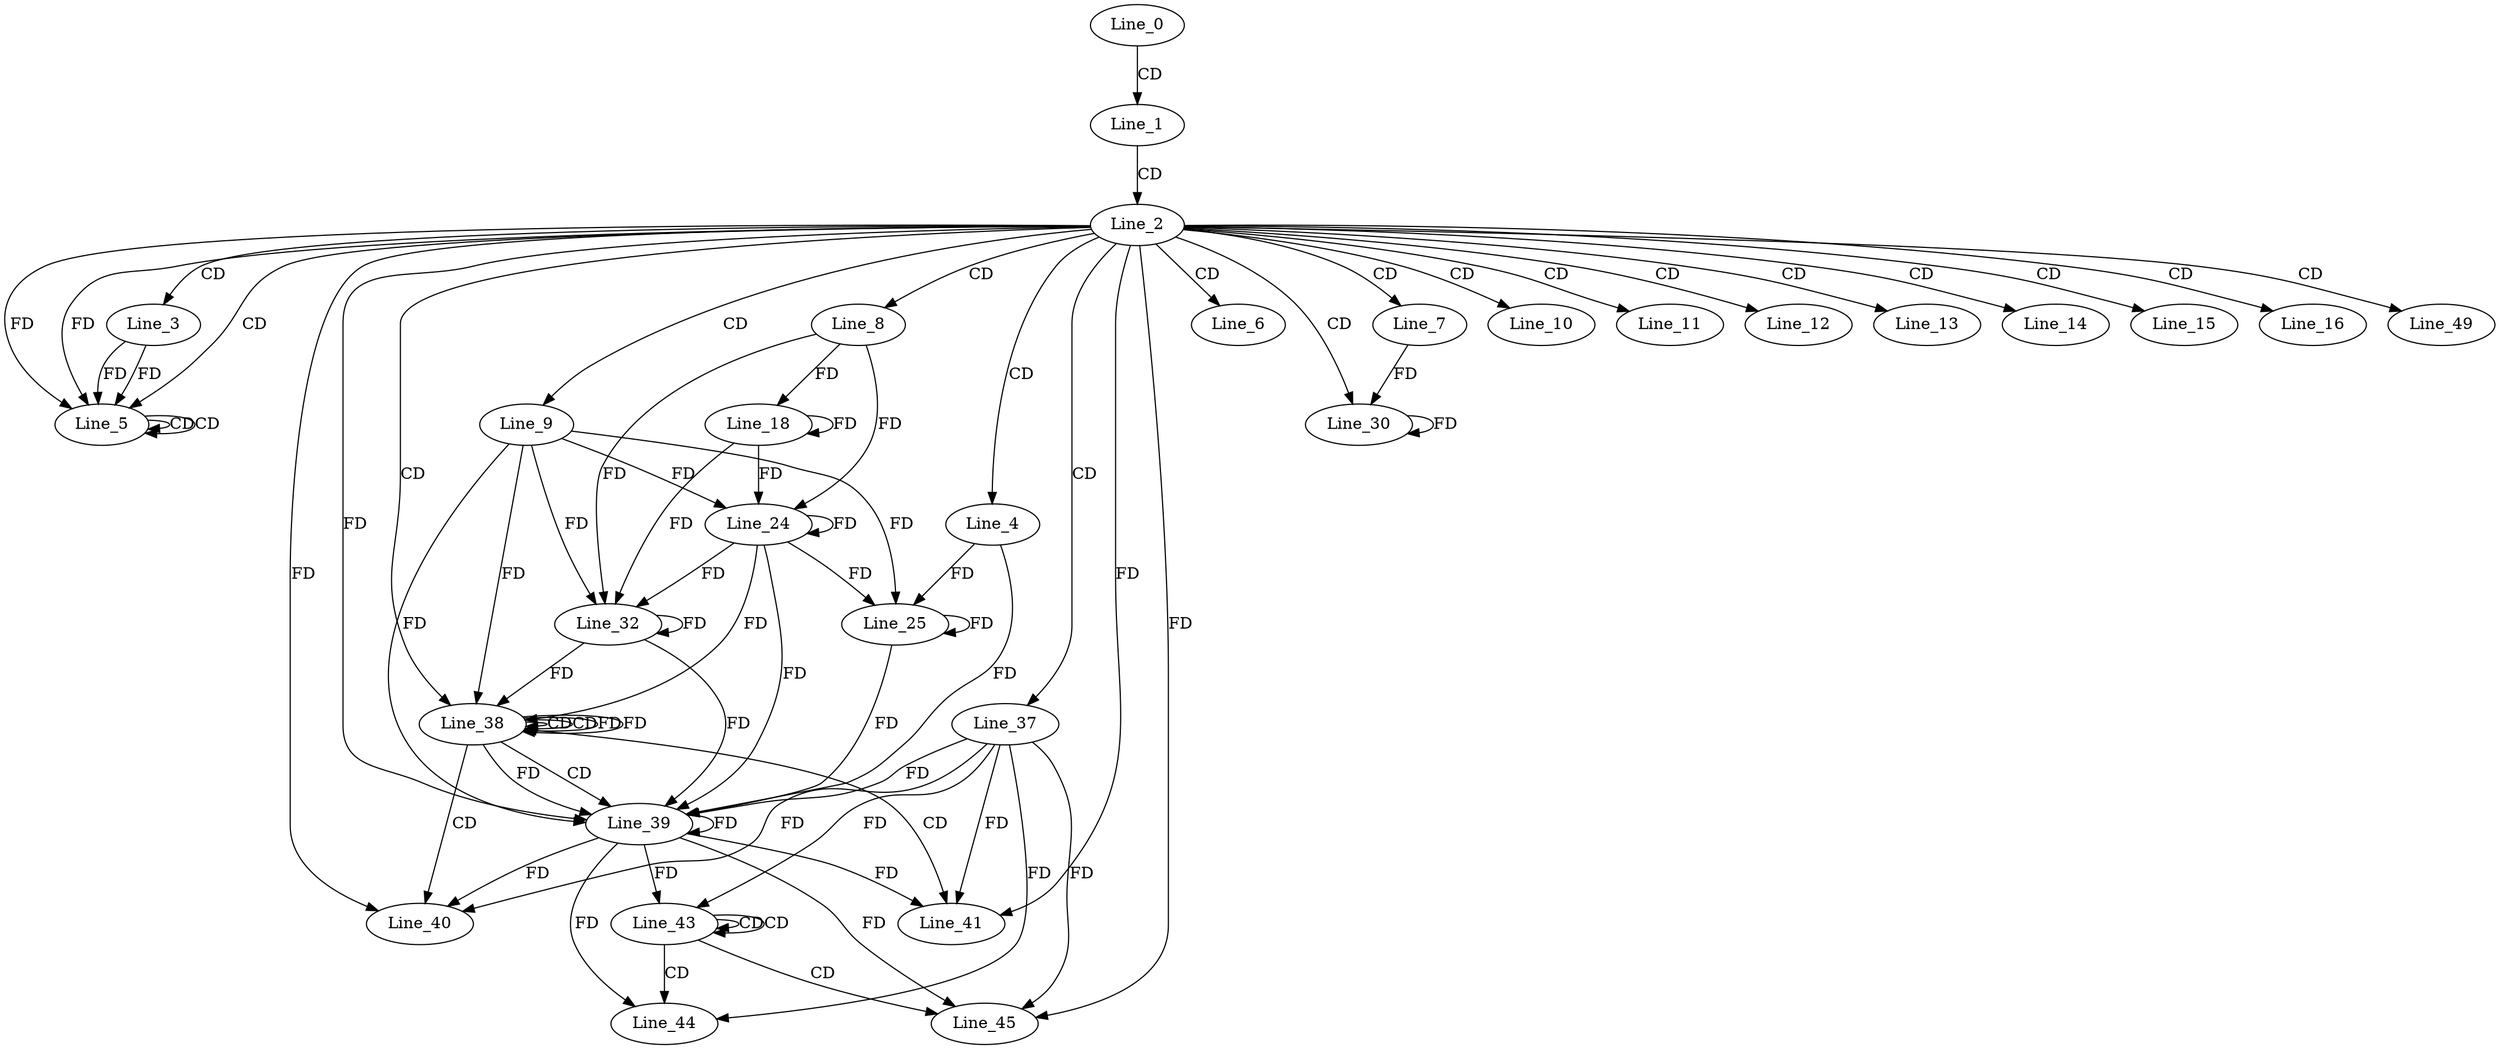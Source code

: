 digraph G {
  Line_0;
  Line_1;
  Line_2;
  Line_3;
  Line_3;
  Line_4;
  Line_5;
  Line_5;
  Line_5;
  Line_5;
  Line_5;
  Line_5;
  Line_5;
  Line_6;
  Line_7;
  Line_8;
  Line_9;
  Line_10;
  Line_11;
  Line_12;
  Line_13;
  Line_14;
  Line_15;
  Line_16;
  Line_18;
  Line_24;
  Line_24;
  Line_25;
  Line_25;
  Line_25;
  Line_30;
  Line_32;
  Line_32;
  Line_37;
  Line_38;
  Line_38;
  Line_38;
  Line_38;
  Line_39;
  Line_39;
  Line_39;
  Line_39;
  Line_40;
  Line_41;
  Line_43;
  Line_43;
  Line_43;
  Line_44;
  Line_45;
  Line_49;
  Line_0 -> Line_1 [ label="CD" ];
  Line_1 -> Line_2 [ label="CD" ];
  Line_2 -> Line_3 [ label="CD" ];
  Line_2 -> Line_4 [ label="CD" ];
  Line_2 -> Line_5 [ label="CD" ];
  Line_2 -> Line_5 [ label="FD" ];
  Line_5 -> Line_5 [ label="CD" ];
  Line_3 -> Line_5 [ label="FD" ];
  Line_5 -> Line_5 [ label="CD" ];
  Line_3 -> Line_5 [ label="FD" ];
  Line_2 -> Line_5 [ label="FD" ];
  Line_2 -> Line_6 [ label="CD" ];
  Line_2 -> Line_7 [ label="CD" ];
  Line_2 -> Line_8 [ label="CD" ];
  Line_2 -> Line_9 [ label="CD" ];
  Line_2 -> Line_10 [ label="CD" ];
  Line_2 -> Line_11 [ label="CD" ];
  Line_2 -> Line_12 [ label="CD" ];
  Line_2 -> Line_13 [ label="CD" ];
  Line_2 -> Line_14 [ label="CD" ];
  Line_2 -> Line_15 [ label="CD" ];
  Line_2 -> Line_16 [ label="CD" ];
  Line_8 -> Line_18 [ label="FD" ];
  Line_18 -> Line_18 [ label="FD" ];
  Line_9 -> Line_24 [ label="FD" ];
  Line_24 -> Line_24 [ label="FD" ];
  Line_8 -> Line_24 [ label="FD" ];
  Line_18 -> Line_24 [ label="FD" ];
  Line_4 -> Line_25 [ label="FD" ];
  Line_25 -> Line_25 [ label="FD" ];
  Line_9 -> Line_25 [ label="FD" ];
  Line_24 -> Line_25 [ label="FD" ];
  Line_2 -> Line_30 [ label="CD" ];
  Line_7 -> Line_30 [ label="FD" ];
  Line_30 -> Line_30 [ label="FD" ];
  Line_9 -> Line_32 [ label="FD" ];
  Line_24 -> Line_32 [ label="FD" ];
  Line_32 -> Line_32 [ label="FD" ];
  Line_8 -> Line_32 [ label="FD" ];
  Line_18 -> Line_32 [ label="FD" ];
  Line_2 -> Line_37 [ label="CD" ];
  Line_2 -> Line_38 [ label="CD" ];
  Line_38 -> Line_38 [ label="CD" ];
  Line_38 -> Line_38 [ label="CD" ];
  Line_9 -> Line_38 [ label="FD" ];
  Line_24 -> Line_38 [ label="FD" ];
  Line_32 -> Line_38 [ label="FD" ];
  Line_38 -> Line_38 [ label="FD" ];
  Line_38 -> Line_39 [ label="CD" ];
  Line_39 -> Line_39 [ label="FD" ];
  Line_37 -> Line_39 [ label="FD" ];
  Line_2 -> Line_39 [ label="FD" ];
  Line_4 -> Line_39 [ label="FD" ];
  Line_25 -> Line_39 [ label="FD" ];
  Line_9 -> Line_39 [ label="FD" ];
  Line_24 -> Line_39 [ label="FD" ];
  Line_32 -> Line_39 [ label="FD" ];
  Line_38 -> Line_39 [ label="FD" ];
  Line_38 -> Line_40 [ label="CD" ];
  Line_2 -> Line_40 [ label="FD" ];
  Line_39 -> Line_40 [ label="FD" ];
  Line_37 -> Line_40 [ label="FD" ];
  Line_38 -> Line_41 [ label="CD" ];
  Line_39 -> Line_41 [ label="FD" ];
  Line_37 -> Line_41 [ label="FD" ];
  Line_2 -> Line_41 [ label="FD" ];
  Line_43 -> Line_43 [ label="CD" ];
  Line_43 -> Line_43 [ label="CD" ];
  Line_39 -> Line_43 [ label="FD" ];
  Line_37 -> Line_43 [ label="FD" ];
  Line_43 -> Line_44 [ label="CD" ];
  Line_39 -> Line_44 [ label="FD" ];
  Line_37 -> Line_44 [ label="FD" ];
  Line_43 -> Line_45 [ label="CD" ];
  Line_2 -> Line_45 [ label="FD" ];
  Line_39 -> Line_45 [ label="FD" ];
  Line_37 -> Line_45 [ label="FD" ];
  Line_2 -> Line_49 [ label="CD" ];
  Line_38 -> Line_38 [ label="FD" ];
}
